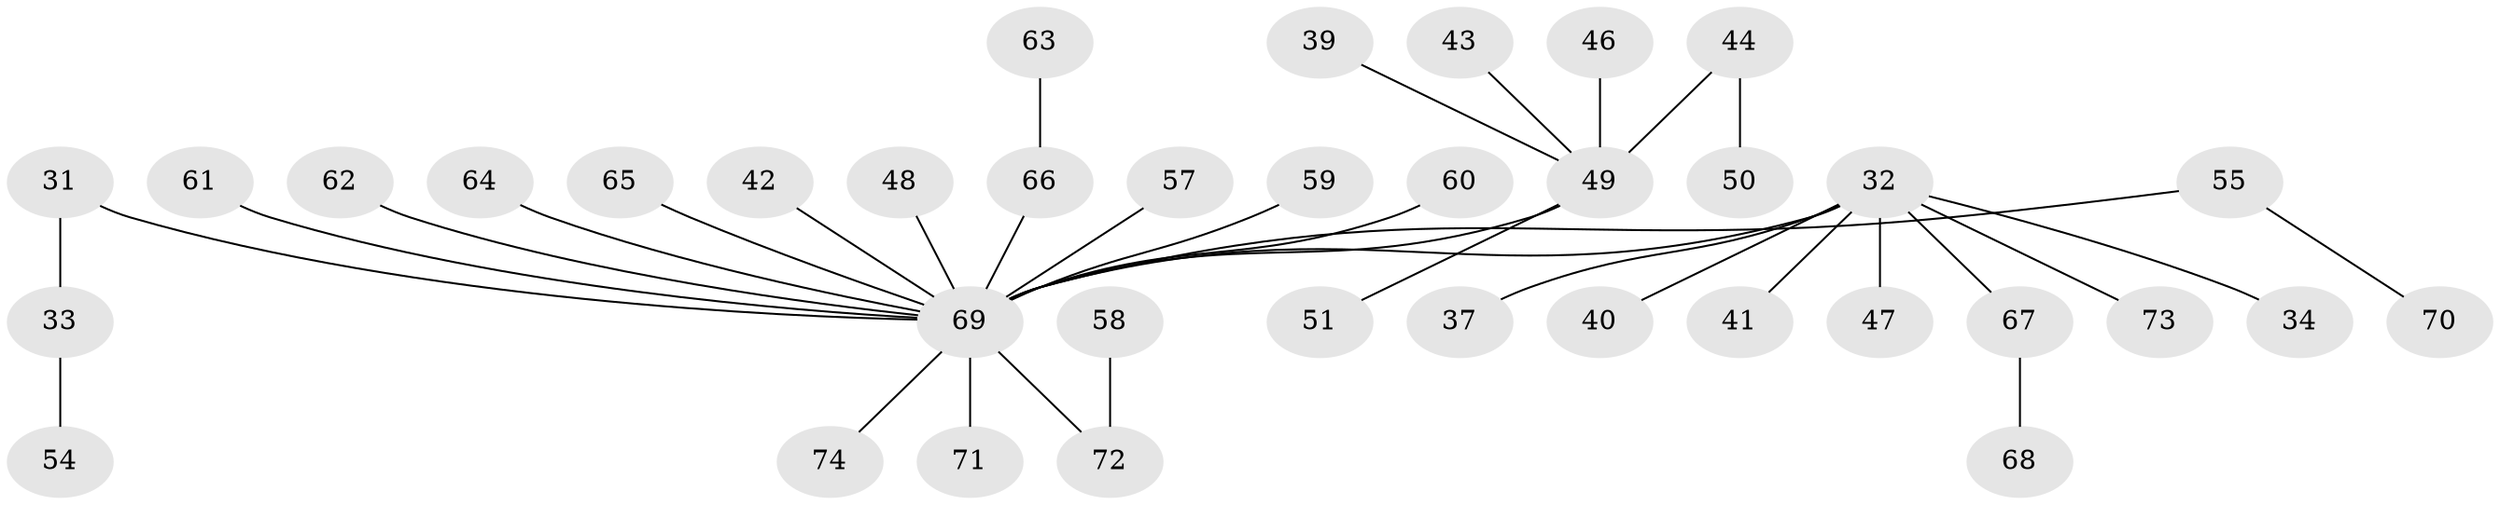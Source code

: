 // original degree distribution, {6: 0.04054054054054054, 3: 0.08108108108108109, 5: 0.02702702702702703, 4: 0.05405405405405406, 2: 0.25675675675675674, 1: 0.527027027027027, 7: 0.013513513513513514}
// Generated by graph-tools (version 1.1) at 2025/52/03/09/25 04:52:21]
// undirected, 37 vertices, 36 edges
graph export_dot {
graph [start="1"]
  node [color=gray90,style=filled];
  31;
  32 [super="+16+19+27+29"];
  33;
  34;
  37;
  39;
  40;
  41;
  42;
  43;
  44;
  46;
  47;
  48;
  49 [super="+38"];
  50;
  51;
  54;
  55;
  57;
  58;
  59;
  60;
  61;
  62;
  63;
  64;
  65;
  66 [super="+52"];
  67;
  68;
  69 [super="+45+18+23+56"];
  70;
  71;
  72 [super="+9+36"];
  73;
  74;
  31 -- 33;
  31 -- 69;
  32 -- 34;
  32 -- 37;
  32 -- 69;
  32 -- 40;
  32 -- 73;
  32 -- 41;
  32 -- 47;
  32 -- 67;
  33 -- 54;
  39 -- 49;
  42 -- 69;
  43 -- 49;
  44 -- 50;
  44 -- 49;
  46 -- 49;
  48 -- 69;
  49 -- 51;
  49 -- 69;
  55 -- 70;
  55 -- 69;
  57 -- 69;
  58 -- 72;
  59 -- 69;
  60 -- 69;
  61 -- 69;
  62 -- 69;
  63 -- 66;
  64 -- 69;
  65 -- 69;
  66 -- 69;
  67 -- 68;
  69 -- 72;
  69 -- 71;
  69 -- 74;
}
